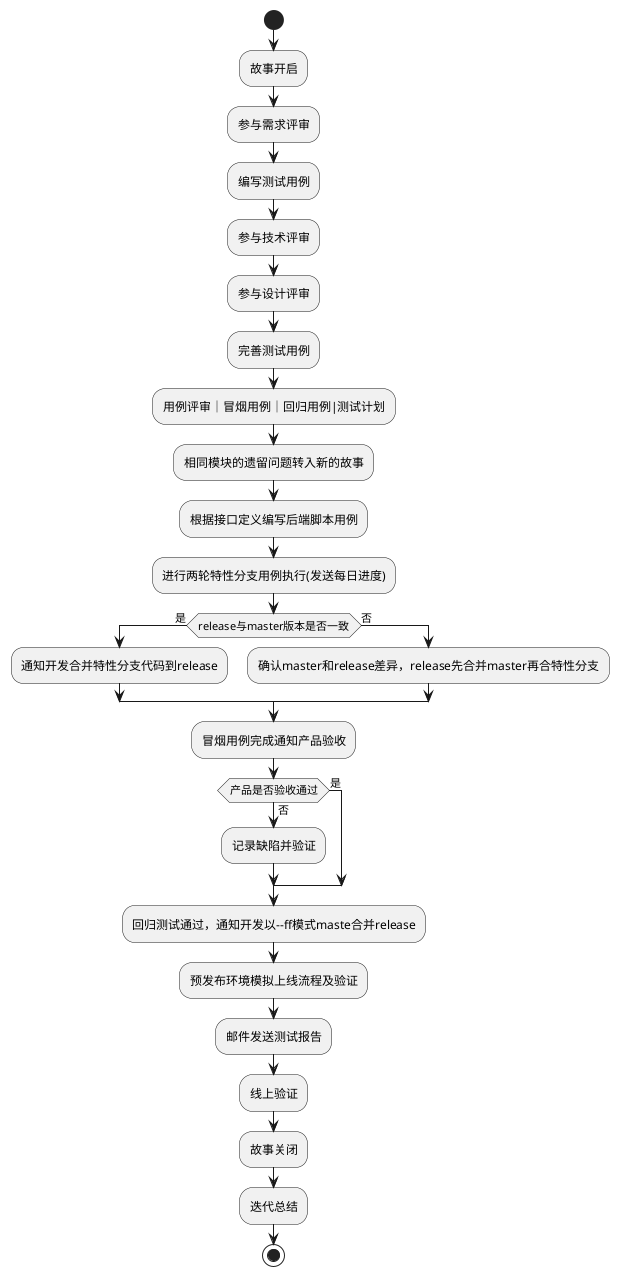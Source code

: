 @startuml
skinparam ConditionEndStyle hline
start
:故事开启;
:参与需求评审;
:编写测试用例;
:参与技术评审;
:参与设计评审;
:完善测试用例;
:用例评审｜冒烟用例｜回归用例|测试计划;
:相同模块的遗留问题转入新的故事;
:根据接口定义编写后端脚本用例;
:进行两轮特性分支用例执行(发送每日进度);
if(release与master版本是否一致) then (是)
    :通知开发合并特性分支代码到release;
else(否)
    :确认master和release差异，release先合并master再合特性分支;
endif
:冒烟用例完成通知产品验收;
if(产品是否验收通过) then(否)
    :记录缺陷并验证;
else(是)  
endif
:回归测试通过，通知开发以--ff模式maste合并release;
:预发布环境模拟上线流程及验证;
:邮件发送测试报告;
:线上验证;
:故事关闭;
:迭代总结;
stop
@enduml